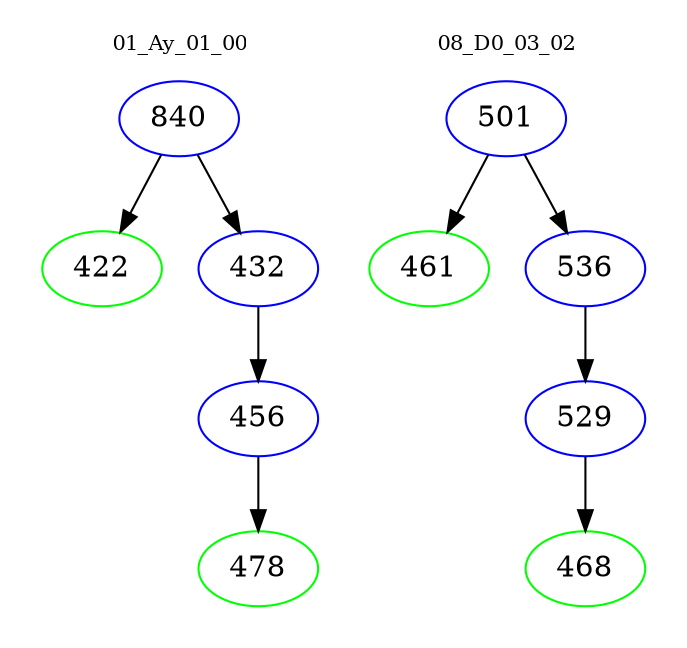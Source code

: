 digraph{
subgraph cluster_0 {
color = white
label = "01_Ay_01_00";
fontsize=10;
T0_840 [label="840", color="blue"]
T0_840 -> T0_422 [color="black"]
T0_422 [label="422", color="green"]
T0_840 -> T0_432 [color="black"]
T0_432 [label="432", color="blue"]
T0_432 -> T0_456 [color="black"]
T0_456 [label="456", color="blue"]
T0_456 -> T0_478 [color="black"]
T0_478 [label="478", color="green"]
}
subgraph cluster_1 {
color = white
label = "08_D0_03_02";
fontsize=10;
T1_501 [label="501", color="blue"]
T1_501 -> T1_461 [color="black"]
T1_461 [label="461", color="green"]
T1_501 -> T1_536 [color="black"]
T1_536 [label="536", color="blue"]
T1_536 -> T1_529 [color="black"]
T1_529 [label="529", color="blue"]
T1_529 -> T1_468 [color="black"]
T1_468 [label="468", color="green"]
}
}
